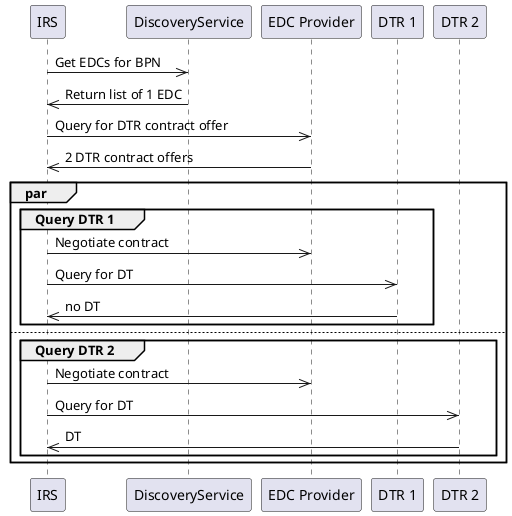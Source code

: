 @startuml
participant IRS
participant DiscoveryService
participant "EDC Provider" as EDCProvider
participant "DTR 1" as DTR1
participant "DTR 2" as DTR2

IRS ->> DiscoveryService: Get EDCs for BPN
DiscoveryService ->> IRS: Return list of 1 EDC
IRS ->> EDCProvider: Query for DTR contract offer
EDCProvider ->> IRS: 2 DTR contract offers

par
    group Query DTR 1
        IRS ->> EDCProvider: Negotiate contract
        IRS ->> DTR1: Query for DT
        DTR1 ->> IRS: no DT
    end

    else

    group Query DTR 2
        IRS ->> EDCProvider: Negotiate contract
        IRS ->> DTR2: Query for DT
        DTR2 ->> IRS: DT
    end
end
@enduml